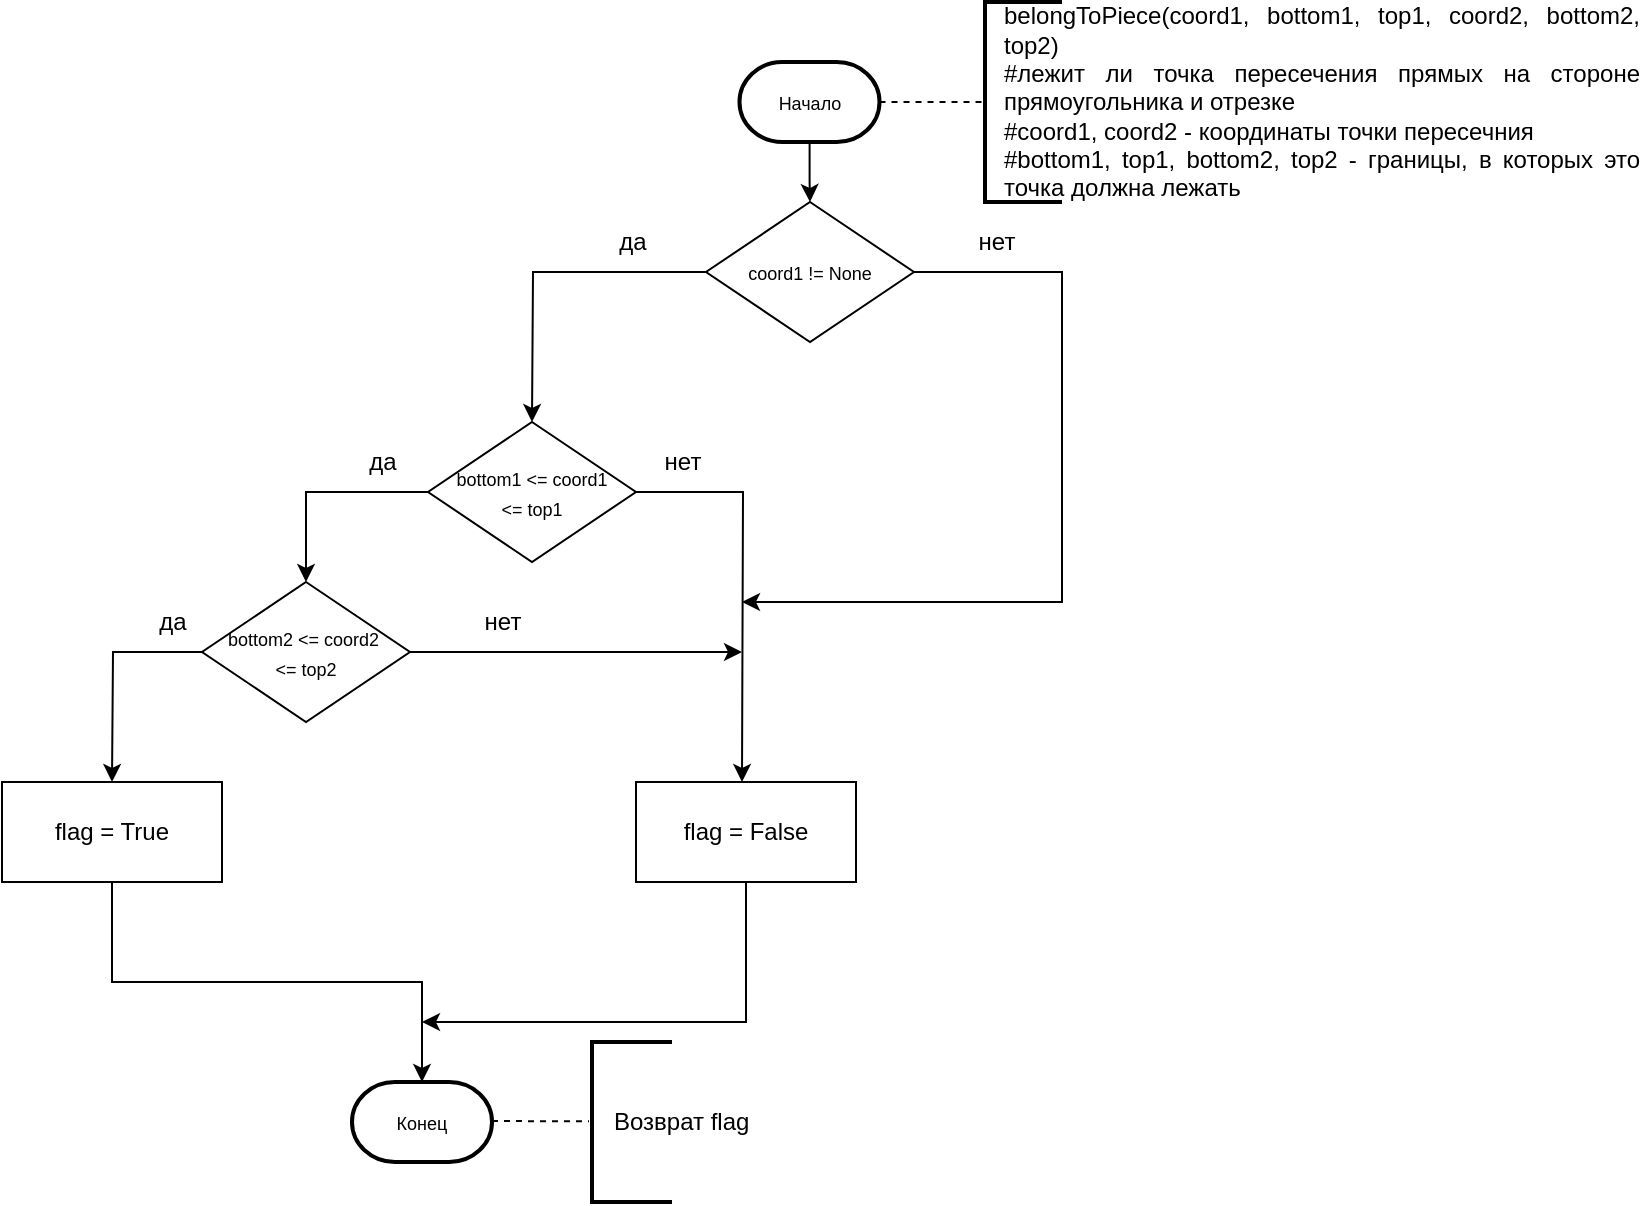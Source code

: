<mxfile version="13.10.4" type="device"><diagram id="NrnbHax68yLtF2zXH70r" name="Page-1"><mxGraphModel dx="1330" dy="1831" grid="1" gridSize="10" guides="1" tooltips="1" connect="1" arrows="1" fold="1" page="1" pageScale="1" pageWidth="827" pageHeight="1169" math="0" shadow="0"><root><mxCell id="0"/><mxCell id="1" parent="0"/><mxCell id="HQeIORBwx6sg2pm1g5Vf-26" style="edgeStyle=orthogonalEdgeStyle;rounded=0;orthogonalLoop=1;jettySize=auto;html=1;entryX=0.5;entryY=0;entryDx=0;entryDy=0;" parent="1" source="HQeIORBwx6sg2pm1g5Vf-2" target="HQeIORBwx6sg2pm1g5Vf-7" edge="1"><mxGeometry relative="1" as="geometry"/></mxCell><mxCell id="HQeIORBwx6sg2pm1g5Vf-2" value="&lt;span style=&quot;font-size: 9px&quot;&gt;Начало&lt;/span&gt;" style="strokeWidth=2;html=1;shape=mxgraph.flowchart.terminator;whiteSpace=wrap;" parent="1" vertex="1"><mxGeometry x="378.75" y="10" width="70" height="40" as="geometry"/></mxCell><mxCell id="HQeIORBwx6sg2pm1g5Vf-5" style="edgeStyle=orthogonalEdgeStyle;rounded=0;orthogonalLoop=1;jettySize=auto;html=1;entryX=0.5;entryY=0;entryDx=0;entryDy=0;exitX=0;exitY=0.5;exitDx=0;exitDy=0;" parent="1" source="HQeIORBwx6sg2pm1g5Vf-7" edge="1"><mxGeometry relative="1" as="geometry"><mxPoint x="275" y="190.0" as="targetPoint"/></mxGeometry></mxCell><mxCell id="kx8_j85ugVvwC1QmrSeW-10" style="edgeStyle=orthogonalEdgeStyle;rounded=0;orthogonalLoop=1;jettySize=auto;html=1;exitX=1;exitY=0.5;exitDx=0;exitDy=0;" parent="1" source="HQeIORBwx6sg2pm1g5Vf-7" edge="1"><mxGeometry relative="1" as="geometry"><mxPoint x="380" y="280" as="targetPoint"/><Array as="points"><mxPoint x="540" y="115"/><mxPoint x="540" y="280"/></Array></mxGeometry></mxCell><mxCell id="HQeIORBwx6sg2pm1g5Vf-7" value="&lt;font style=&quot;font-size: 9px&quot;&gt;coord1 != None&lt;/font&gt;" style="rhombus;whiteSpace=wrap;html=1;" parent="1" vertex="1"><mxGeometry x="362" y="80" width="104" height="70" as="geometry"/></mxCell><mxCell id="HQeIORBwx6sg2pm1g5Vf-14" value="" style="strokeWidth=2;html=1;shape=mxgraph.flowchart.annotation_1;align=left;pointerEvents=1;" parent="1" vertex="1"><mxGeometry x="501.5" y="-20" width="38.5" height="100" as="geometry"/></mxCell><mxCell id="HQeIORBwx6sg2pm1g5Vf-15" value="" style="endArrow=none;dashed=1;html=1;entryX=0;entryY=0.5;entryDx=0;entryDy=0;entryPerimeter=0;" parent="1" target="HQeIORBwx6sg2pm1g5Vf-14" edge="1"><mxGeometry width="50" height="50" relative="1" as="geometry"><mxPoint x="448.75" y="30" as="sourcePoint"/><mxPoint x="498.75" y="-20" as="targetPoint"/></mxGeometry></mxCell><mxCell id="HQeIORBwx6sg2pm1g5Vf-16" value="&lt;div style=&quot;text-align: justify&quot;&gt;belongToPiece(coord1, bottom1, top1, coord2, bottom2, top2)&lt;/div&gt;&lt;div style=&quot;text-align: justify&quot;&gt;#лежит ли точка пересечения прямых на стороне прямоугольника и отрезке&lt;/div&gt;&lt;div style=&quot;text-align: justify&quot;&gt;#coord1, coord2 - координаты точки пересечния&lt;/div&gt;&lt;div style=&quot;text-align: justify&quot;&gt;#bottom1, top1, bottom2, top2 - границы, в которых это точка должна лежать&lt;br&gt;&lt;/div&gt;" style="text;html=1;strokeColor=none;fillColor=none;align=center;verticalAlign=middle;whiteSpace=wrap;rounded=0;" parent="1" vertex="1"><mxGeometry x="510" y="-20" width="320" height="100" as="geometry"/></mxCell><mxCell id="HQeIORBwx6sg2pm1g5Vf-17" value="" style="strokeWidth=2;html=1;shape=mxgraph.flowchart.annotation_1;align=left;pointerEvents=1;" parent="1" vertex="1"><mxGeometry x="305" y="500" width="40" height="80" as="geometry"/></mxCell><mxCell id="HQeIORBwx6sg2pm1g5Vf-18" value="&lt;div&gt;Возврат flag&lt;/div&gt;" style="text;html=1;strokeColor=none;fillColor=none;align=left;verticalAlign=middle;whiteSpace=wrap;rounded=0;" parent="1" vertex="1"><mxGeometry x="314" y="510" width="100" height="60" as="geometry"/></mxCell><mxCell id="HQeIORBwx6sg2pm1g5Vf-19" value="" style="endArrow=none;dashed=1;html=1;" parent="1" edge="1"><mxGeometry width="50" height="50" relative="1" as="geometry"><mxPoint x="255" y="539.5" as="sourcePoint"/><mxPoint x="303.5" y="539.67" as="targetPoint"/></mxGeometry></mxCell><mxCell id="HQeIORBwx6sg2pm1g5Vf-23" value="да" style="text;html=1;align=center;verticalAlign=middle;resizable=0;points=[];autosize=1;" parent="1" vertex="1"><mxGeometry x="310" y="90" width="30" height="20" as="geometry"/></mxCell><mxCell id="HQeIORBwx6sg2pm1g5Vf-24" value="нет" style="text;html=1;align=center;verticalAlign=middle;resizable=0;points=[];autosize=1;" parent="1" vertex="1"><mxGeometry x="491.5" y="90" width="30" height="20" as="geometry"/></mxCell><mxCell id="kx8_j85ugVvwC1QmrSeW-6" style="edgeStyle=orthogonalEdgeStyle;rounded=0;orthogonalLoop=1;jettySize=auto;html=1;entryX=0.5;entryY=0;entryDx=0;entryDy=0;entryPerimeter=0;" parent="1" source="kx8_j85ugVvwC1QmrSeW-3" edge="1"><mxGeometry relative="1" as="geometry"><mxPoint x="380" y="370" as="targetPoint"/></mxGeometry></mxCell><mxCell id="kx8_j85ugVvwC1QmrSeW-7" style="edgeStyle=orthogonalEdgeStyle;rounded=0;orthogonalLoop=1;jettySize=auto;html=1;entryX=0.5;entryY=0;entryDx=0;entryDy=0;" parent="1" source="kx8_j85ugVvwC1QmrSeW-3" target="kx8_j85ugVvwC1QmrSeW-4" edge="1"><mxGeometry relative="1" as="geometry"/></mxCell><mxCell id="kx8_j85ugVvwC1QmrSeW-3" value="&lt;span style=&quot;font-size: 9px&quot;&gt;bottom1 &amp;lt;= coord1 &lt;br&gt;&amp;lt;= top1&lt;/span&gt;" style="rhombus;whiteSpace=wrap;html=1;" parent="1" vertex="1"><mxGeometry x="223" y="190" width="104" height="70" as="geometry"/></mxCell><mxCell id="kx8_j85ugVvwC1QmrSeW-8" style="edgeStyle=orthogonalEdgeStyle;rounded=0;orthogonalLoop=1;jettySize=auto;html=1;entryX=0.5;entryY=0;entryDx=0;entryDy=0;entryPerimeter=0;" parent="1" source="kx8_j85ugVvwC1QmrSeW-4" edge="1"><mxGeometry relative="1" as="geometry"><mxPoint x="65" y="370" as="targetPoint"/></mxGeometry></mxCell><mxCell id="kx8_j85ugVvwC1QmrSeW-9" style="edgeStyle=orthogonalEdgeStyle;rounded=0;orthogonalLoop=1;jettySize=auto;html=1;" parent="1" source="kx8_j85ugVvwC1QmrSeW-4" edge="1"><mxGeometry relative="1" as="geometry"><mxPoint x="380" y="305" as="targetPoint"/></mxGeometry></mxCell><mxCell id="kx8_j85ugVvwC1QmrSeW-4" value="&lt;span style=&quot;font-size: 9px&quot;&gt;bottom2 &amp;lt;= coord2&amp;nbsp;&lt;br&gt;&amp;lt;= top2&lt;/span&gt;" style="rhombus;whiteSpace=wrap;html=1;" parent="1" vertex="1"><mxGeometry x="110" y="270" width="104" height="70" as="geometry"/></mxCell><mxCell id="kx8_j85ugVvwC1QmrSeW-11" value="да" style="text;html=1;align=center;verticalAlign=middle;resizable=0;points=[];autosize=1;" parent="1" vertex="1"><mxGeometry x="185" y="200" width="30" height="20" as="geometry"/></mxCell><mxCell id="kx8_j85ugVvwC1QmrSeW-12" value="нет" style="text;html=1;align=center;verticalAlign=middle;resizable=0;points=[];autosize=1;" parent="1" vertex="1"><mxGeometry x="335" y="200" width="30" height="20" as="geometry"/></mxCell><mxCell id="kx8_j85ugVvwC1QmrSeW-13" value="да" style="text;html=1;align=center;verticalAlign=middle;resizable=0;points=[];autosize=1;" parent="1" vertex="1"><mxGeometry x="80" y="280" width="30" height="20" as="geometry"/></mxCell><mxCell id="kx8_j85ugVvwC1QmrSeW-14" value="нет" style="text;html=1;align=center;verticalAlign=middle;resizable=0;points=[];autosize=1;" parent="1" vertex="1"><mxGeometry x="245" y="280" width="30" height="20" as="geometry"/></mxCell><mxCell id="8qrlRkVRoCx00-tYBLG7-4" style="edgeStyle=orthogonalEdgeStyle;rounded=0;orthogonalLoop=1;jettySize=auto;html=1;exitX=0.5;exitY=1;exitDx=0;exitDy=0;" edge="1" parent="1" source="8qrlRkVRoCx00-tYBLG7-1"><mxGeometry relative="1" as="geometry"><mxPoint x="220" y="490" as="targetPoint"/><Array as="points"><mxPoint x="382" y="490"/></Array></mxGeometry></mxCell><mxCell id="8qrlRkVRoCx00-tYBLG7-1" value="flag = False" style="rounded=0;whiteSpace=wrap;html=1;" vertex="1" parent="1"><mxGeometry x="327" y="370" width="110" height="50" as="geometry"/></mxCell><mxCell id="8qrlRkVRoCx00-tYBLG7-2" value="&lt;span style=&quot;font-size: 9px&quot;&gt;Конец&lt;/span&gt;" style="strokeWidth=2;html=1;shape=mxgraph.flowchart.terminator;whiteSpace=wrap;" vertex="1" parent="1"><mxGeometry x="185" y="520" width="70" height="40" as="geometry"/></mxCell><mxCell id="8qrlRkVRoCx00-tYBLG7-5" style="edgeStyle=orthogonalEdgeStyle;rounded=0;orthogonalLoop=1;jettySize=auto;html=1;entryX=0.5;entryY=0;entryDx=0;entryDy=0;entryPerimeter=0;exitX=0.5;exitY=1;exitDx=0;exitDy=0;" edge="1" parent="1" source="8qrlRkVRoCx00-tYBLG7-3" target="8qrlRkVRoCx00-tYBLG7-2"><mxGeometry relative="1" as="geometry"/></mxCell><mxCell id="8qrlRkVRoCx00-tYBLG7-3" value="flag = True" style="rounded=0;whiteSpace=wrap;html=1;" vertex="1" parent="1"><mxGeometry x="10" y="370" width="110" height="50" as="geometry"/></mxCell></root></mxGraphModel></diagram></mxfile>